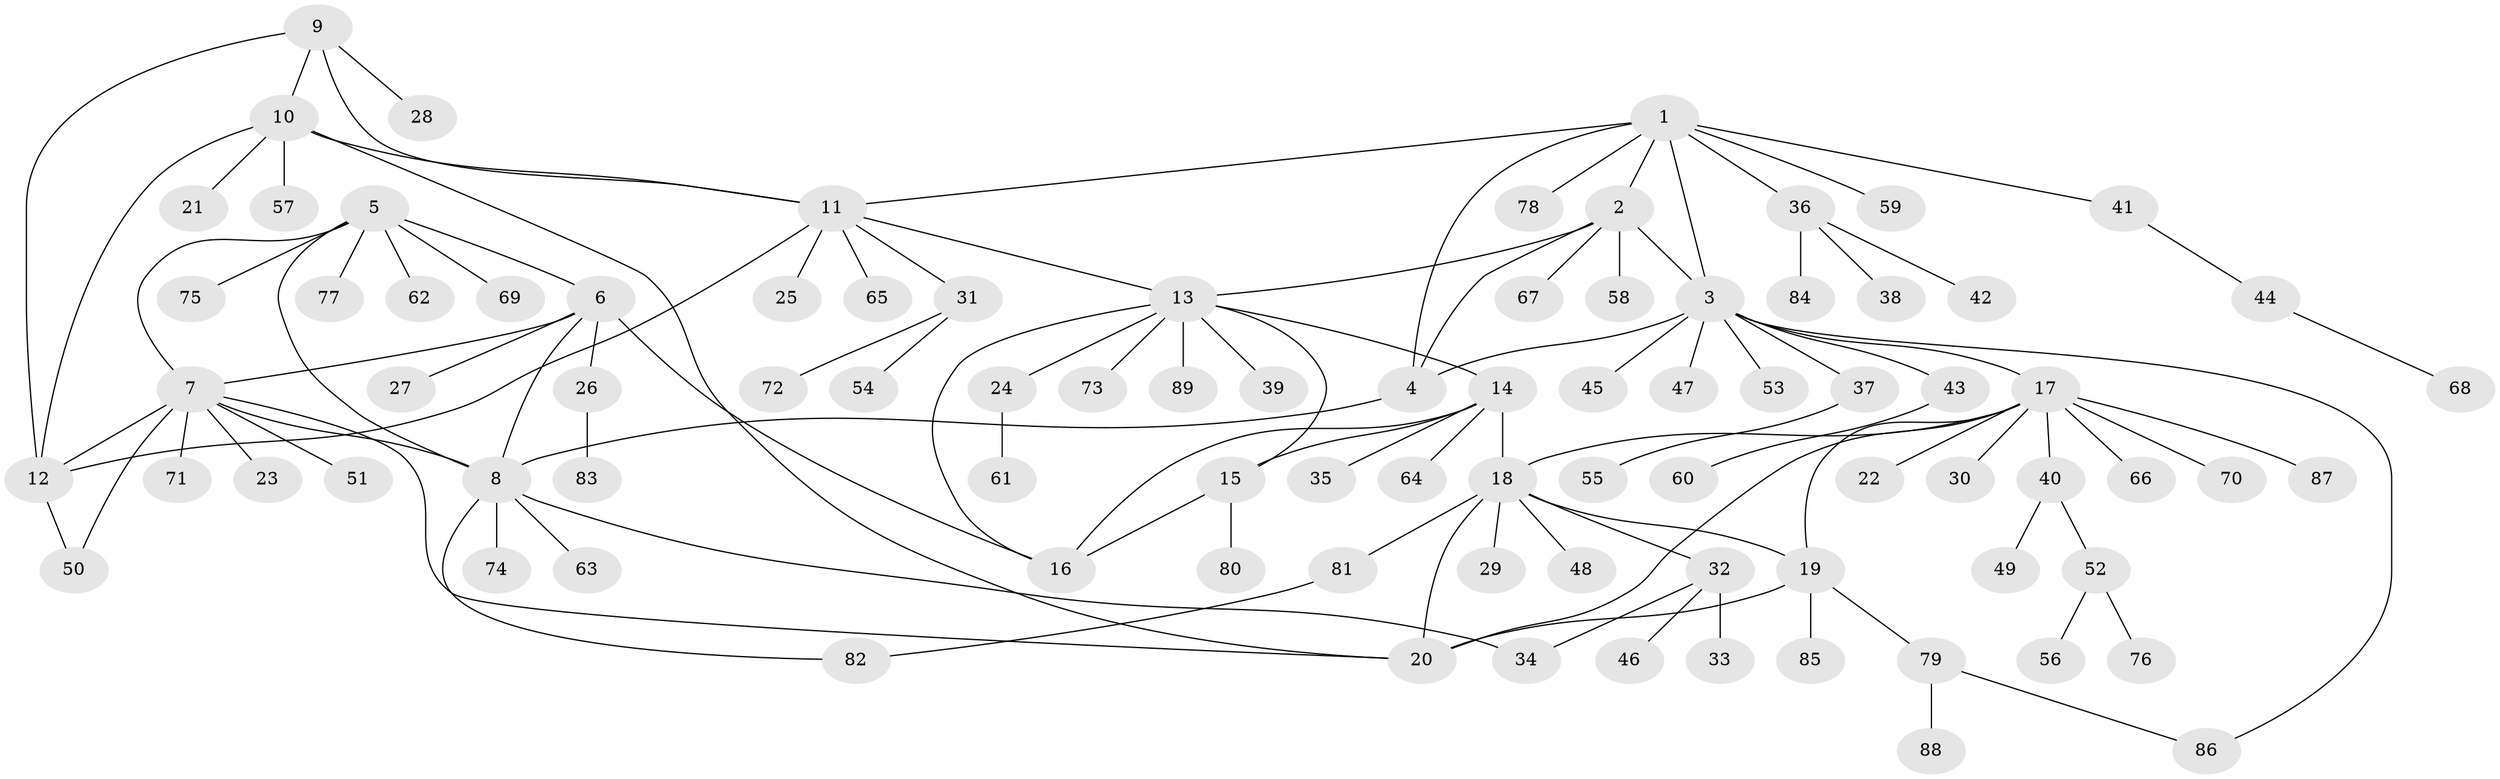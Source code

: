 // Generated by graph-tools (version 1.1) at 2025/02/03/09/25 03:02:42]
// undirected, 89 vertices, 113 edges
graph export_dot {
graph [start="1"]
  node [color=gray90,style=filled];
  1;
  2;
  3;
  4;
  5;
  6;
  7;
  8;
  9;
  10;
  11;
  12;
  13;
  14;
  15;
  16;
  17;
  18;
  19;
  20;
  21;
  22;
  23;
  24;
  25;
  26;
  27;
  28;
  29;
  30;
  31;
  32;
  33;
  34;
  35;
  36;
  37;
  38;
  39;
  40;
  41;
  42;
  43;
  44;
  45;
  46;
  47;
  48;
  49;
  50;
  51;
  52;
  53;
  54;
  55;
  56;
  57;
  58;
  59;
  60;
  61;
  62;
  63;
  64;
  65;
  66;
  67;
  68;
  69;
  70;
  71;
  72;
  73;
  74;
  75;
  76;
  77;
  78;
  79;
  80;
  81;
  82;
  83;
  84;
  85;
  86;
  87;
  88;
  89;
  1 -- 2;
  1 -- 3;
  1 -- 4;
  1 -- 11;
  1 -- 36;
  1 -- 41;
  1 -- 59;
  1 -- 78;
  2 -- 3;
  2 -- 4;
  2 -- 13;
  2 -- 58;
  2 -- 67;
  3 -- 4;
  3 -- 17;
  3 -- 37;
  3 -- 43;
  3 -- 45;
  3 -- 47;
  3 -- 53;
  3 -- 86;
  4 -- 8;
  5 -- 6;
  5 -- 7;
  5 -- 8;
  5 -- 62;
  5 -- 69;
  5 -- 75;
  5 -- 77;
  6 -- 7;
  6 -- 8;
  6 -- 16;
  6 -- 26;
  6 -- 27;
  7 -- 8;
  7 -- 12;
  7 -- 20;
  7 -- 23;
  7 -- 50;
  7 -- 51;
  7 -- 71;
  8 -- 34;
  8 -- 63;
  8 -- 74;
  8 -- 82;
  9 -- 10;
  9 -- 11;
  9 -- 12;
  9 -- 28;
  10 -- 11;
  10 -- 12;
  10 -- 20;
  10 -- 21;
  10 -- 57;
  11 -- 12;
  11 -- 13;
  11 -- 25;
  11 -- 31;
  11 -- 65;
  12 -- 50;
  13 -- 14;
  13 -- 15;
  13 -- 16;
  13 -- 24;
  13 -- 39;
  13 -- 73;
  13 -- 89;
  14 -- 15;
  14 -- 16;
  14 -- 18;
  14 -- 35;
  14 -- 64;
  15 -- 16;
  15 -- 80;
  17 -- 18;
  17 -- 19;
  17 -- 20;
  17 -- 22;
  17 -- 30;
  17 -- 40;
  17 -- 66;
  17 -- 70;
  17 -- 87;
  18 -- 19;
  18 -- 20;
  18 -- 29;
  18 -- 32;
  18 -- 48;
  18 -- 81;
  19 -- 20;
  19 -- 79;
  19 -- 85;
  24 -- 61;
  26 -- 83;
  31 -- 54;
  31 -- 72;
  32 -- 33;
  32 -- 34;
  32 -- 46;
  36 -- 38;
  36 -- 42;
  36 -- 84;
  37 -- 55;
  40 -- 49;
  40 -- 52;
  41 -- 44;
  43 -- 60;
  44 -- 68;
  52 -- 56;
  52 -- 76;
  79 -- 86;
  79 -- 88;
  81 -- 82;
}
